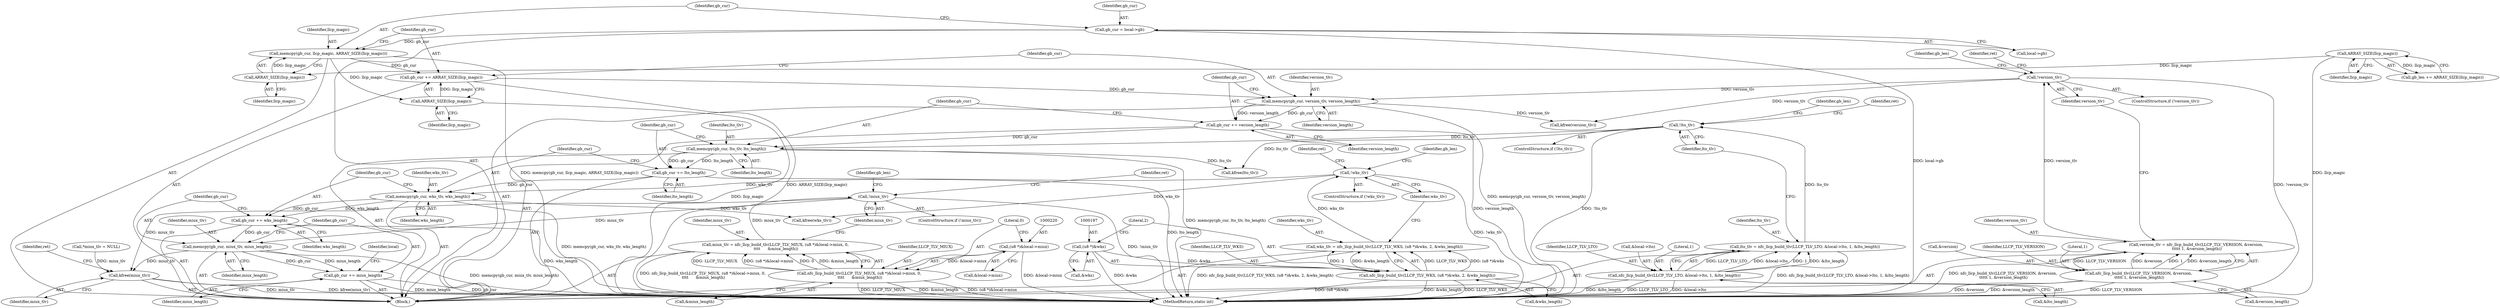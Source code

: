 digraph "0_linux_58bdd544e2933a21a51eecf17c3f5f94038261b5_1@API" {
"1000289" [label="(Call,memcpy(gb_cur, miux_tlv, miux_length))"];
"1000286" [label="(Call,gb_cur += wks_length)"];
"1000282" [label="(Call,memcpy(gb_cur, wks_tlv, wks_length))"];
"1000279" [label="(Call,gb_cur += lto_length)"];
"1000275" [label="(Call,memcpy(gb_cur, lto_tlv, lto_length))"];
"1000272" [label="(Call,gb_cur += version_length)"];
"1000268" [label="(Call,memcpy(gb_cur, version_tlv, version_length))"];
"1000264" [label="(Call,gb_cur += ARRAY_SIZE(llcp_magic))"];
"1000266" [label="(Call,ARRAY_SIZE(llcp_magic))"];
"1000259" [label="(Call,memcpy(gb_cur, llcp_magic, ARRAY_SIZE(llcp_magic)))"];
"1000254" [label="(Call,gb_cur = local->gb)"];
"1000262" [label="(Call,ARRAY_SIZE(llcp_magic))"];
"1000242" [label="(Call,ARRAY_SIZE(llcp_magic))"];
"1000153" [label="(Call,!version_tlv)"];
"1000143" [label="(Call,version_tlv = nfc_llcp_build_tlv(LLCP_TLV_VERSION, &version,\n \t\t\t\t\t 1, &version_length))"];
"1000145" [label="(Call,nfc_llcp_build_tlv(LLCP_TLV_VERSION, &version,\n \t\t\t\t\t 1, &version_length))"];
"1000176" [label="(Call,!lto_tlv)"];
"1000164" [label="(Call,lto_tlv = nfc_llcp_build_tlv(LLCP_TLV_LTO, &local->lto, 1, &lto_length))"];
"1000166" [label="(Call,nfc_llcp_build_tlv(LLCP_TLV_LTO, &local->lto, 1, &lto_length))"];
"1000204" [label="(Call,!wks_tlv)"];
"1000192" [label="(Call,wks_tlv = nfc_llcp_build_tlv(LLCP_TLV_WKS, (u8 *)&wks, 2, &wks_length))"];
"1000194" [label="(Call,nfc_llcp_build_tlv(LLCP_TLV_WKS, (u8 *)&wks, 2, &wks_length))"];
"1000196" [label="(Call,(u8 *)&wks)"];
"1000229" [label="(Call,!miux_tlv)"];
"1000215" [label="(Call,miux_tlv = nfc_llcp_build_tlv(LLCP_TLV_MIUX, (u8 *)&local->miux, 0,\n \t\t\t\t      &miux_length))"];
"1000217" [label="(Call,nfc_llcp_build_tlv(LLCP_TLV_MIUX, (u8 *)&local->miux, 0,\n \t\t\t\t      &miux_length))"];
"1000219" [label="(Call,(u8 *)&local->miux)"];
"1000293" [label="(Call,gb_cur += miux_length)"];
"1000308" [label="(Call,kfree(miux_tlv))"];
"1000292" [label="(Identifier,miux_length)"];
"1000242" [label="(Call,ARRAY_SIZE(llcp_magic))"];
"1000243" [label="(Identifier,llcp_magic)"];
"1000311" [label="(Identifier,ret)"];
"1000273" [label="(Identifier,gb_cur)"];
"1000270" [label="(Identifier,version_tlv)"];
"1000277" [label="(Identifier,lto_tlv)"];
"1000213" [label="(Identifier,gb_len)"];
"1000219" [label="(Call,(u8 *)&local->miux)"];
"1000290" [label="(Identifier,gb_cur)"];
"1000271" [label="(Identifier,version_length)"];
"1000146" [label="(Identifier,LLCP_TLV_VERSION)"];
"1000217" [label="(Call,nfc_llcp_build_tlv(LLCP_TLV_MIUX, (u8 *)&local->miux, 0,\n \t\t\t\t      &miux_length))"];
"1000240" [label="(Call,gb_len += ARRAY_SIZE(llcp_magic))"];
"1000162" [label="(Identifier,gb_len)"];
"1000265" [label="(Identifier,gb_cur)"];
"1000304" [label="(Call,kfree(lto_tlv))"];
"1000228" [label="(ControlStructure,if (!miux_tlv))"];
"1000275" [label="(Call,memcpy(gb_cur, lto_tlv, lto_length))"];
"1000233" [label="(Identifier,ret)"];
"1000195" [label="(Identifier,LLCP_TLV_WKS)"];
"1000154" [label="(Identifier,version_tlv)"];
"1000306" [label="(Call,kfree(wks_tlv))"];
"1000176" [label="(Call,!lto_tlv)"];
"1000145" [label="(Call,nfc_llcp_build_tlv(LLCP_TLV_VERSION, &version,\n \t\t\t\t\t 1, &version_length))"];
"1000144" [label="(Identifier,version_tlv)"];
"1000287" [label="(Identifier,gb_cur)"];
"1000177" [label="(Identifier,lto_tlv)"];
"1000143" [label="(Call,version_tlv = nfc_llcp_build_tlv(LLCP_TLV_VERSION, &version,\n \t\t\t\t\t 1, &version_length))"];
"1000291" [label="(Identifier,miux_tlv)"];
"1000256" [label="(Call,local->gb)"];
"1000167" [label="(Identifier,LLCP_TLV_LTO)"];
"1000215" [label="(Call,miux_tlv = nfc_llcp_build_tlv(LLCP_TLV_MIUX, (u8 *)&local->miux, 0,\n \t\t\t\t      &miux_length))"];
"1000205" [label="(Identifier,wks_tlv)"];
"1000164" [label="(Call,lto_tlv = nfc_llcp_build_tlv(LLCP_TLV_LTO, &local->lto, 1, &lto_length))"];
"1000309" [label="(Identifier,miux_tlv)"];
"1000216" [label="(Identifier,miux_tlv)"];
"1000308" [label="(Call,kfree(miux_tlv))"];
"1000200" [label="(Literal,2)"];
"1000264" [label="(Call,gb_cur += ARRAY_SIZE(llcp_magic))"];
"1000168" [label="(Call,&local->lto)"];
"1000102" [label="(Block,)"];
"1000149" [label="(Literal,1)"];
"1000272" [label="(Call,gb_cur += version_length)"];
"1000263" [label="(Identifier,llcp_magic)"];
"1000226" [label="(Call,&miux_length)"];
"1000288" [label="(Identifier,wks_length)"];
"1000192" [label="(Call,wks_tlv = nfc_llcp_build_tlv(LLCP_TLV_WKS, (u8 *)&wks, 2, &wks_length))"];
"1000260" [label="(Identifier,gb_cur)"];
"1000285" [label="(Identifier,wks_length)"];
"1000279" [label="(Call,gb_cur += lto_length)"];
"1000175" [label="(ControlStructure,if (!lto_tlv))"];
"1000122" [label="(Call,*miux_tlv = NULL)"];
"1000281" [label="(Identifier,lto_length)"];
"1000294" [label="(Identifier,gb_cur)"];
"1000157" [label="(Identifier,ret)"];
"1000204" [label="(Call,!wks_tlv)"];
"1000147" [label="(Call,&version)"];
"1000289" [label="(Call,memcpy(gb_cur, miux_tlv, miux_length))"];
"1000230" [label="(Identifier,miux_tlv)"];
"1000153" [label="(Call,!version_tlv)"];
"1000282" [label="(Call,memcpy(gb_cur, wks_tlv, wks_length))"];
"1000269" [label="(Identifier,gb_cur)"];
"1000268" [label="(Call,memcpy(gb_cur, version_tlv, version_length))"];
"1000283" [label="(Identifier,gb_cur)"];
"1000274" [label="(Identifier,version_length)"];
"1000280" [label="(Identifier,gb_cur)"];
"1000152" [label="(ControlStructure,if (!version_tlv))"];
"1000276" [label="(Identifier,gb_cur)"];
"1000150" [label="(Call,&version_length)"];
"1000259" [label="(Call,memcpy(gb_cur, llcp_magic, ARRAY_SIZE(llcp_magic)))"];
"1000208" [label="(Identifier,ret)"];
"1000262" [label="(Call,ARRAY_SIZE(llcp_magic))"];
"1000254" [label="(Call,gb_cur = local->gb)"];
"1000278" [label="(Identifier,lto_length)"];
"1000166" [label="(Call,nfc_llcp_build_tlv(LLCP_TLV_LTO, &local->lto, 1, &lto_length))"];
"1000198" [label="(Call,&wks)"];
"1000196" [label="(Call,(u8 *)&wks)"];
"1000221" [label="(Call,&local->miux)"];
"1000267" [label="(Identifier,llcp_magic)"];
"1000194" [label="(Call,nfc_llcp_build_tlv(LLCP_TLV_WKS, (u8 *)&wks, 2, &wks_length))"];
"1000180" [label="(Identifier,ret)"];
"1000284" [label="(Identifier,wks_tlv)"];
"1000225" [label="(Literal,0)"];
"1000295" [label="(Identifier,miux_length)"];
"1000165" [label="(Identifier,lto_tlv)"];
"1000286" [label="(Call,gb_cur += wks_length)"];
"1000203" [label="(ControlStructure,if (!wks_tlv))"];
"1000298" [label="(Identifier,local)"];
"1000312" [label="(MethodReturn,static int)"];
"1000229" [label="(Call,!miux_tlv)"];
"1000266" [label="(Call,ARRAY_SIZE(llcp_magic))"];
"1000293" [label="(Call,gb_cur += miux_length)"];
"1000255" [label="(Identifier,gb_cur)"];
"1000238" [label="(Identifier,gb_len)"];
"1000201" [label="(Call,&wks_length)"];
"1000261" [label="(Identifier,llcp_magic)"];
"1000173" [label="(Call,&lto_length)"];
"1000218" [label="(Identifier,LLCP_TLV_MIUX)"];
"1000172" [label="(Literal,1)"];
"1000185" [label="(Identifier,gb_len)"];
"1000193" [label="(Identifier,wks_tlv)"];
"1000302" [label="(Call,kfree(version_tlv))"];
"1000289" -> "1000102"  [label="AST: "];
"1000289" -> "1000292"  [label="CFG: "];
"1000290" -> "1000289"  [label="AST: "];
"1000291" -> "1000289"  [label="AST: "];
"1000292" -> "1000289"  [label="AST: "];
"1000294" -> "1000289"  [label="CFG: "];
"1000289" -> "1000312"  [label="DDG: memcpy(gb_cur, miux_tlv, miux_length)"];
"1000286" -> "1000289"  [label="DDG: gb_cur"];
"1000229" -> "1000289"  [label="DDG: miux_tlv"];
"1000289" -> "1000293"  [label="DDG: miux_length"];
"1000289" -> "1000293"  [label="DDG: gb_cur"];
"1000289" -> "1000308"  [label="DDG: miux_tlv"];
"1000286" -> "1000102"  [label="AST: "];
"1000286" -> "1000288"  [label="CFG: "];
"1000287" -> "1000286"  [label="AST: "];
"1000288" -> "1000286"  [label="AST: "];
"1000290" -> "1000286"  [label="CFG: "];
"1000286" -> "1000312"  [label="DDG: wks_length"];
"1000282" -> "1000286"  [label="DDG: wks_length"];
"1000282" -> "1000286"  [label="DDG: gb_cur"];
"1000282" -> "1000102"  [label="AST: "];
"1000282" -> "1000285"  [label="CFG: "];
"1000283" -> "1000282"  [label="AST: "];
"1000284" -> "1000282"  [label="AST: "];
"1000285" -> "1000282"  [label="AST: "];
"1000287" -> "1000282"  [label="CFG: "];
"1000282" -> "1000312"  [label="DDG: memcpy(gb_cur, wks_tlv, wks_length)"];
"1000279" -> "1000282"  [label="DDG: gb_cur"];
"1000204" -> "1000282"  [label="DDG: wks_tlv"];
"1000282" -> "1000306"  [label="DDG: wks_tlv"];
"1000279" -> "1000102"  [label="AST: "];
"1000279" -> "1000281"  [label="CFG: "];
"1000280" -> "1000279"  [label="AST: "];
"1000281" -> "1000279"  [label="AST: "];
"1000283" -> "1000279"  [label="CFG: "];
"1000279" -> "1000312"  [label="DDG: lto_length"];
"1000275" -> "1000279"  [label="DDG: lto_length"];
"1000275" -> "1000279"  [label="DDG: gb_cur"];
"1000275" -> "1000102"  [label="AST: "];
"1000275" -> "1000278"  [label="CFG: "];
"1000276" -> "1000275"  [label="AST: "];
"1000277" -> "1000275"  [label="AST: "];
"1000278" -> "1000275"  [label="AST: "];
"1000280" -> "1000275"  [label="CFG: "];
"1000275" -> "1000312"  [label="DDG: memcpy(gb_cur, lto_tlv, lto_length)"];
"1000272" -> "1000275"  [label="DDG: gb_cur"];
"1000176" -> "1000275"  [label="DDG: lto_tlv"];
"1000275" -> "1000304"  [label="DDG: lto_tlv"];
"1000272" -> "1000102"  [label="AST: "];
"1000272" -> "1000274"  [label="CFG: "];
"1000273" -> "1000272"  [label="AST: "];
"1000274" -> "1000272"  [label="AST: "];
"1000276" -> "1000272"  [label="CFG: "];
"1000272" -> "1000312"  [label="DDG: version_length"];
"1000268" -> "1000272"  [label="DDG: version_length"];
"1000268" -> "1000272"  [label="DDG: gb_cur"];
"1000268" -> "1000102"  [label="AST: "];
"1000268" -> "1000271"  [label="CFG: "];
"1000269" -> "1000268"  [label="AST: "];
"1000270" -> "1000268"  [label="AST: "];
"1000271" -> "1000268"  [label="AST: "];
"1000273" -> "1000268"  [label="CFG: "];
"1000268" -> "1000312"  [label="DDG: memcpy(gb_cur, version_tlv, version_length)"];
"1000264" -> "1000268"  [label="DDG: gb_cur"];
"1000153" -> "1000268"  [label="DDG: version_tlv"];
"1000268" -> "1000302"  [label="DDG: version_tlv"];
"1000264" -> "1000102"  [label="AST: "];
"1000264" -> "1000266"  [label="CFG: "];
"1000265" -> "1000264"  [label="AST: "];
"1000266" -> "1000264"  [label="AST: "];
"1000269" -> "1000264"  [label="CFG: "];
"1000264" -> "1000312"  [label="DDG: ARRAY_SIZE(llcp_magic)"];
"1000266" -> "1000264"  [label="DDG: llcp_magic"];
"1000259" -> "1000264"  [label="DDG: gb_cur"];
"1000266" -> "1000267"  [label="CFG: "];
"1000267" -> "1000266"  [label="AST: "];
"1000266" -> "1000312"  [label="DDG: llcp_magic"];
"1000259" -> "1000266"  [label="DDG: llcp_magic"];
"1000259" -> "1000102"  [label="AST: "];
"1000259" -> "1000262"  [label="CFG: "];
"1000260" -> "1000259"  [label="AST: "];
"1000261" -> "1000259"  [label="AST: "];
"1000262" -> "1000259"  [label="AST: "];
"1000265" -> "1000259"  [label="CFG: "];
"1000259" -> "1000312"  [label="DDG: memcpy(gb_cur, llcp_magic, ARRAY_SIZE(llcp_magic))"];
"1000254" -> "1000259"  [label="DDG: gb_cur"];
"1000262" -> "1000259"  [label="DDG: llcp_magic"];
"1000254" -> "1000102"  [label="AST: "];
"1000254" -> "1000256"  [label="CFG: "];
"1000255" -> "1000254"  [label="AST: "];
"1000256" -> "1000254"  [label="AST: "];
"1000260" -> "1000254"  [label="CFG: "];
"1000254" -> "1000312"  [label="DDG: local->gb"];
"1000262" -> "1000263"  [label="CFG: "];
"1000263" -> "1000262"  [label="AST: "];
"1000242" -> "1000262"  [label="DDG: llcp_magic"];
"1000242" -> "1000240"  [label="AST: "];
"1000242" -> "1000243"  [label="CFG: "];
"1000243" -> "1000242"  [label="AST: "];
"1000240" -> "1000242"  [label="CFG: "];
"1000242" -> "1000312"  [label="DDG: llcp_magic"];
"1000242" -> "1000240"  [label="DDG: llcp_magic"];
"1000153" -> "1000152"  [label="AST: "];
"1000153" -> "1000154"  [label="CFG: "];
"1000154" -> "1000153"  [label="AST: "];
"1000157" -> "1000153"  [label="CFG: "];
"1000162" -> "1000153"  [label="CFG: "];
"1000153" -> "1000312"  [label="DDG: !version_tlv"];
"1000143" -> "1000153"  [label="DDG: version_tlv"];
"1000153" -> "1000302"  [label="DDG: version_tlv"];
"1000143" -> "1000102"  [label="AST: "];
"1000143" -> "1000145"  [label="CFG: "];
"1000144" -> "1000143"  [label="AST: "];
"1000145" -> "1000143"  [label="AST: "];
"1000154" -> "1000143"  [label="CFG: "];
"1000143" -> "1000312"  [label="DDG: nfc_llcp_build_tlv(LLCP_TLV_VERSION, &version,\n \t\t\t\t\t 1, &version_length)"];
"1000145" -> "1000143"  [label="DDG: LLCP_TLV_VERSION"];
"1000145" -> "1000143"  [label="DDG: &version"];
"1000145" -> "1000143"  [label="DDG: 1"];
"1000145" -> "1000143"  [label="DDG: &version_length"];
"1000145" -> "1000150"  [label="CFG: "];
"1000146" -> "1000145"  [label="AST: "];
"1000147" -> "1000145"  [label="AST: "];
"1000149" -> "1000145"  [label="AST: "];
"1000150" -> "1000145"  [label="AST: "];
"1000145" -> "1000312"  [label="DDG: &version_length"];
"1000145" -> "1000312"  [label="DDG: LLCP_TLV_VERSION"];
"1000145" -> "1000312"  [label="DDG: &version"];
"1000176" -> "1000175"  [label="AST: "];
"1000176" -> "1000177"  [label="CFG: "];
"1000177" -> "1000176"  [label="AST: "];
"1000180" -> "1000176"  [label="CFG: "];
"1000185" -> "1000176"  [label="CFG: "];
"1000176" -> "1000312"  [label="DDG: !lto_tlv"];
"1000164" -> "1000176"  [label="DDG: lto_tlv"];
"1000176" -> "1000304"  [label="DDG: lto_tlv"];
"1000164" -> "1000102"  [label="AST: "];
"1000164" -> "1000166"  [label="CFG: "];
"1000165" -> "1000164"  [label="AST: "];
"1000166" -> "1000164"  [label="AST: "];
"1000177" -> "1000164"  [label="CFG: "];
"1000164" -> "1000312"  [label="DDG: nfc_llcp_build_tlv(LLCP_TLV_LTO, &local->lto, 1, &lto_length)"];
"1000166" -> "1000164"  [label="DDG: LLCP_TLV_LTO"];
"1000166" -> "1000164"  [label="DDG: &local->lto"];
"1000166" -> "1000164"  [label="DDG: 1"];
"1000166" -> "1000164"  [label="DDG: &lto_length"];
"1000166" -> "1000173"  [label="CFG: "];
"1000167" -> "1000166"  [label="AST: "];
"1000168" -> "1000166"  [label="AST: "];
"1000172" -> "1000166"  [label="AST: "];
"1000173" -> "1000166"  [label="AST: "];
"1000166" -> "1000312"  [label="DDG: &local->lto"];
"1000166" -> "1000312"  [label="DDG: LLCP_TLV_LTO"];
"1000166" -> "1000312"  [label="DDG: &lto_length"];
"1000204" -> "1000203"  [label="AST: "];
"1000204" -> "1000205"  [label="CFG: "];
"1000205" -> "1000204"  [label="AST: "];
"1000208" -> "1000204"  [label="CFG: "];
"1000213" -> "1000204"  [label="CFG: "];
"1000204" -> "1000312"  [label="DDG: !wks_tlv"];
"1000192" -> "1000204"  [label="DDG: wks_tlv"];
"1000204" -> "1000306"  [label="DDG: wks_tlv"];
"1000192" -> "1000102"  [label="AST: "];
"1000192" -> "1000194"  [label="CFG: "];
"1000193" -> "1000192"  [label="AST: "];
"1000194" -> "1000192"  [label="AST: "];
"1000205" -> "1000192"  [label="CFG: "];
"1000192" -> "1000312"  [label="DDG: nfc_llcp_build_tlv(LLCP_TLV_WKS, (u8 *)&wks, 2, &wks_length)"];
"1000194" -> "1000192"  [label="DDG: LLCP_TLV_WKS"];
"1000194" -> "1000192"  [label="DDG: (u8 *)&wks"];
"1000194" -> "1000192"  [label="DDG: 2"];
"1000194" -> "1000192"  [label="DDG: &wks_length"];
"1000194" -> "1000201"  [label="CFG: "];
"1000195" -> "1000194"  [label="AST: "];
"1000196" -> "1000194"  [label="AST: "];
"1000200" -> "1000194"  [label="AST: "];
"1000201" -> "1000194"  [label="AST: "];
"1000194" -> "1000312"  [label="DDG: &wks_length"];
"1000194" -> "1000312"  [label="DDG: LLCP_TLV_WKS"];
"1000194" -> "1000312"  [label="DDG: (u8 *)&wks"];
"1000196" -> "1000194"  [label="DDG: &wks"];
"1000196" -> "1000198"  [label="CFG: "];
"1000197" -> "1000196"  [label="AST: "];
"1000198" -> "1000196"  [label="AST: "];
"1000200" -> "1000196"  [label="CFG: "];
"1000196" -> "1000312"  [label="DDG: &wks"];
"1000229" -> "1000228"  [label="AST: "];
"1000229" -> "1000230"  [label="CFG: "];
"1000230" -> "1000229"  [label="AST: "];
"1000233" -> "1000229"  [label="CFG: "];
"1000238" -> "1000229"  [label="CFG: "];
"1000229" -> "1000312"  [label="DDG: !miux_tlv"];
"1000215" -> "1000229"  [label="DDG: miux_tlv"];
"1000229" -> "1000308"  [label="DDG: miux_tlv"];
"1000215" -> "1000102"  [label="AST: "];
"1000215" -> "1000217"  [label="CFG: "];
"1000216" -> "1000215"  [label="AST: "];
"1000217" -> "1000215"  [label="AST: "];
"1000230" -> "1000215"  [label="CFG: "];
"1000215" -> "1000312"  [label="DDG: nfc_llcp_build_tlv(LLCP_TLV_MIUX, (u8 *)&local->miux, 0,\n \t\t\t\t      &miux_length)"];
"1000217" -> "1000215"  [label="DDG: LLCP_TLV_MIUX"];
"1000217" -> "1000215"  [label="DDG: (u8 *)&local->miux"];
"1000217" -> "1000215"  [label="DDG: 0"];
"1000217" -> "1000215"  [label="DDG: &miux_length"];
"1000217" -> "1000226"  [label="CFG: "];
"1000218" -> "1000217"  [label="AST: "];
"1000219" -> "1000217"  [label="AST: "];
"1000225" -> "1000217"  [label="AST: "];
"1000226" -> "1000217"  [label="AST: "];
"1000217" -> "1000312"  [label="DDG: &miux_length"];
"1000217" -> "1000312"  [label="DDG: (u8 *)&local->miux"];
"1000217" -> "1000312"  [label="DDG: LLCP_TLV_MIUX"];
"1000219" -> "1000217"  [label="DDG: &local->miux"];
"1000219" -> "1000221"  [label="CFG: "];
"1000220" -> "1000219"  [label="AST: "];
"1000221" -> "1000219"  [label="AST: "];
"1000225" -> "1000219"  [label="CFG: "];
"1000219" -> "1000312"  [label="DDG: &local->miux"];
"1000293" -> "1000102"  [label="AST: "];
"1000293" -> "1000295"  [label="CFG: "];
"1000294" -> "1000293"  [label="AST: "];
"1000295" -> "1000293"  [label="AST: "];
"1000298" -> "1000293"  [label="CFG: "];
"1000293" -> "1000312"  [label="DDG: gb_cur"];
"1000293" -> "1000312"  [label="DDG: miux_length"];
"1000308" -> "1000102"  [label="AST: "];
"1000308" -> "1000309"  [label="CFG: "];
"1000309" -> "1000308"  [label="AST: "];
"1000311" -> "1000308"  [label="CFG: "];
"1000308" -> "1000312"  [label="DDG: miux_tlv"];
"1000308" -> "1000312"  [label="DDG: kfree(miux_tlv)"];
"1000122" -> "1000308"  [label="DDG: miux_tlv"];
}
